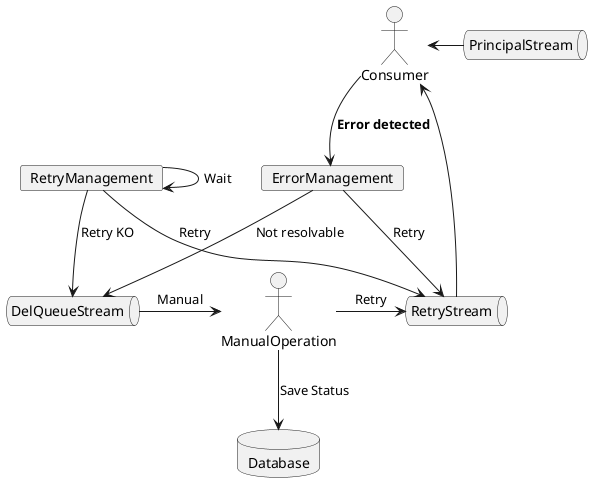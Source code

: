 @startuml
queue PrincipalStream
card ErrorManagement
queue RetryStream
card RetryManagement
actor ManualOperation
actor Consumer
queue DelQueueStream
database Database
Consumer --> ErrorManagement : **Error detected**
ErrorManagement --> RetryStream : Retry
RetryManagement --> RetryStream : Retry
RetryManagement --> RetryManagement : Wait
RetryManagement --> DelQueueStream : Retry KO

ErrorManagement --> DelQueueStream : Not resolvable
DelQueueStream -> ManualOperation : Manual 
ManualOperation --> Database : Save Status
ManualOperation -> RetryStream : Retry
Consumer <- PrincipalStream
Consumer <- RetryStream
@enduml